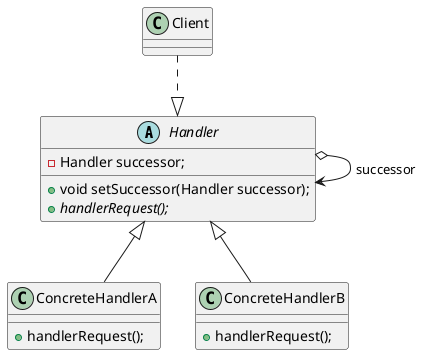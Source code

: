 @startuml

abstract class Handler{
-Handler successor;
+void setSuccessor(Handler successor);
+{abstract} handlerRequest();
}


class ConcreteHandlerA{
+handlerRequest();
}
class ConcreteHandlerB{
+handlerRequest();
}

ConcreteHandlerA -up-|>Handler
ConcreteHandlerB -up-|>Handler

Client ..|>Handler
Handler o-->Handler:successor

@enduml